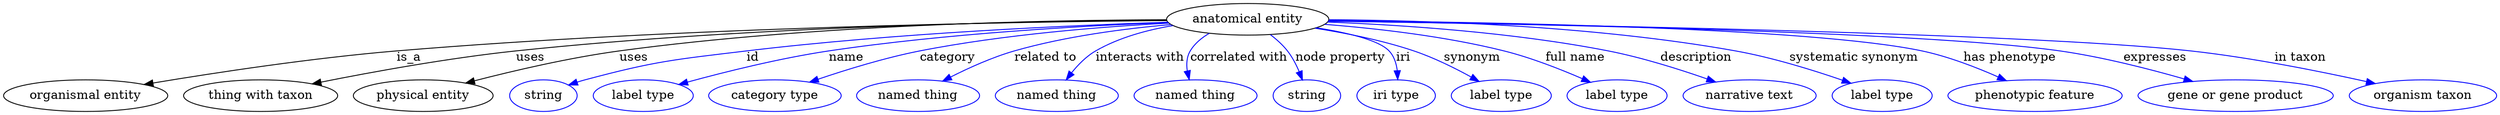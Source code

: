 digraph {
	graph [bb="0,0,2291.4,123"];
	node [label="\N"];
	"anatomical entity"	 [height=0.5,
		label="anatomical entity",
		pos="1147.8,105",
		width=2.004];
	"organismal entity"	 [height=0.5,
		pos="72.794,18",
		width=2.022];
	"anatomical entity" -> "organismal entity"	 [label=is_a,
		lp="372.79,61.5",
		pos="e,126.51,30.26 1075.5,104.4 936.81,102.65 623.73,95.792 361.79,69 269.12,59.52 246.33,53.328 154.79,36 148.92,34.889 142.83,33.671 \
136.73,32.411"];
	"thing with taxon"	 [height=0.5,
		pos="232.79,18",
		width=1.9137];
	"anatomical entity" -> "thing with taxon"	 [label=uses,
		lp="485.79,61.5",
		pos="e,281.78,30.835 1076.3,102.51 927.41,97.102 588.58,83.606 473.79,69 411.02,61.012 340.29,45.219 291.78,33.313"];
	"physical entity"	 [height=0.5,
		pos="381.79,18",
		width=1.7332];
	"anatomical entity" -> "physical entity"	 [label=uses,
		lp="581.79,61.5",
		pos="e,422.71,31.682 1076.4,102.36 943.98,97.172 665.27,84.757 569.79,69 522.47,61.19 469.88,46.381 432.38,34.724"];
	id	 [color=blue,
		height=0.5,
		label=string,
		pos="492.79,18",
		width=0.84854];
	"anatomical entity" -> id	 [color=blue,
		label=id,
		lp="696.29,61.5",
		pos="e,516.57,29.715 1076.2,102.18 986.02,97.987 826.3,88.408 690.79,69 619.78,58.829 601.02,58.183 532.79,36 530.53,35.265 528.23,34.441 \
525.92,33.562",
		style=solid];
	name	 [color=blue,
		height=0.5,
		label="label type",
		pos="586.79,18",
		width=1.2638];
	"anatomical entity" -> name	 [color=blue,
		label=name,
		lp="788.29,61.5",
		pos="e,621.65,29.73 1076.9,101.39 1001.1,96.794 877.84,87.166 772.79,69 723.58,60.489 668.56,44.58 631.22,32.785",
		style=solid];
	category	 [color=blue,
		height=0.5,
		label="category type",
		pos="708.79,18",
		width=1.6249];
	"anatomical entity" -> category	 [color=blue,
		label=category,
		lp="880.29,61.5",
		pos="e,744.07,32.495 1077.7,100.45 1018.3,95.62 931.19,86.22 856.79,69 821.35,60.796 782.5,47.226 753.51,36.146",
		style=solid];
	"related to"	 [color=blue,
		height=0.5,
		label="named thing",
		pos="840.79,18",
		width=1.5346];
	"anatomical entity" -> "related to"	 [color=blue,
		label="related to",
		lp="967.79,61.5",
		pos="e,866.87,33.868 1080.7,98.344 1039.8,93.051 986.94,83.975 941.79,69 918.88,61.399 894.69,49.344 875.73,38.861",
		style=solid];
	"interacts with"	 [color=blue,
		height=0.5,
		label="named thing",
		pos="968.79,18",
		width=1.5346];
	"anatomical entity" -> "interacts with"	 [color=blue,
		label="interacts with",
		lp="1051.8,61.5",
		pos="e,980.9,36.013 1085.6,95.841 1062.2,90.479 1036.1,82.079 1014.8,69 1004.4,62.6 994.91,53.138 987.32,44.097",
		style=solid];
	"correlated with"	 [color=blue,
		height=0.5,
		label="named thing",
		pos="1096.8,18",
		width=1.5346];
	"anatomical entity" -> "correlated with"	 [color=blue,
		label="correlated with",
		lp="1137.8,61.5",
		pos="e,1092.8,36.435 1115.1,88.841 1107.7,83.579 1100.9,76.987 1096.8,69 1093.3,62.19 1092.1,54.149 1092.2,46.49",
		style=solid];
	"node property"	 [color=blue,
		height=0.5,
		label=string,
		pos="1200.8,18",
		width=0.84854];
	"anatomical entity" -> "node property"	 [color=blue,
		label="node property",
		lp="1224.8,61.5",
		pos="e,1194.7,35.652 1165,87.158 1169.9,81.611 1174.9,75.293 1178.8,69 1183.4,61.561 1187.6,52.967 1191,44.978",
		style=solid];
	iri	 [color=blue,
		height=0.5,
		label="iri type",
		pos="1285.8,18",
		width=1.011];
	"anatomical entity" -> iri	 [color=blue,
		label=iri,
		lp="1284.3,61.5",
		pos="e,1283.1,36.296 1202.9,93.304 1229.3,86.752 1257.1,78.087 1266.8,69 1273.3,62.93 1277.5,54.457 1280.4,46.159",
		style=solid];
	synonym	 [color=blue,
		height=0.5,
		label="label type",
		pos="1385.8,18",
		width=1.2638];
	"anatomical entity" -> synonym	 [color=blue,
		label=synonym,
		lp="1352.3,61.5",
		pos="e,1362.3,33.486 1206.5,94.429 1233.9,88.544 1266.6,80.13 1294.8,69 1315.1,60.986 1336.5,49.198 1353.4,38.972",
		style=solid];
	"full name"	 [color=blue,
		height=0.5,
		label="label type",
		pos="1494.8,18",
		width=1.2638];
	"anatomical entity" -> "full name"	 [color=blue,
		label="full name",
		lp="1447.3,61.5",
		pos="e,1467.7,32.736 1216.4,99.385 1263.7,94.329 1327.4,85.128 1381.8,69 1408.4,61.11 1436.9,48.233 1458.6,37.392",
		style=solid];
	description	 [color=blue,
		height=0.5,
		label="narrative text",
		pos="1615.8,18",
		width=1.6068];
	"anatomical entity" -> description	 [color=blue,
		label=description,
		lp="1559.3,61.5",
		pos="e,1582.8,32.826 1219.1,102.27 1286.6,98.5 1390.1,89.646 1477.8,69 1510.7,61.255 1546.4,47.9 1573.3,36.799",
		style=solid];
	"systematic synonym"	 [color=blue,
		height=0.5,
		label="label type",
		pos="1736.8,18",
		width=1.2638];
	"anatomical entity" -> "systematic synonym"	 [color=blue,
		label="systematic synonym",
		lp="1702.8,61.5",
		pos="e,1706.2,31.545 1219,101.53 1326.3,95.908 1524.3,83.926 1593.8,69 1629.5,61.326 1668.5,47.004 1696.7,35.487",
		style=solid];
	"has phenotype"	 [color=blue,
		height=0.5,
		label="phenotypic feature",
		pos="1876.8,18",
		width=2.1304];
	"anatomical entity" -> "has phenotype"	 [color=blue,
		label="has phenotype",
		lp="1845.3,61.5",
		pos="e,1847.4,34.738 1220,104.03 1359.6,101.63 1661.8,93.664 1762.8,69 1789,62.591 1816.7,50.344 1838.2,39.458",
		style=solid];
	expresses	 [color=blue,
		height=0.5,
		label="gene or gene product",
		pos="2056.8,18",
		width=2.3651];
	"anatomical entity" -> expresses	 [color=blue,
		label=expresses,
		lp="1976.8,61.5",
		pos="e,2015,33.824 1219.8,103.76 1380,100.62 1761.7,91.026 1888.8,69 1928.7,62.088 1972.4,48.628 2005.2,37.272",
		style=solid];
	"in taxon"	 [color=blue,
		height=0.5,
		label="organism taxon",
		pos="2225.8,18",
		width=1.8234];
	"anatomical entity" -> "in taxon"	 [color=blue,
		label="in taxon",
		lp="2109.3,61.5",
		pos="e,2180.5,31.204 1220.1,103.68 1398.3,100.14 1855.6,89.314 2006.8,69 2063.3,61.403 2126.7,45.863 2170.6,33.923",
		style=solid];
}
